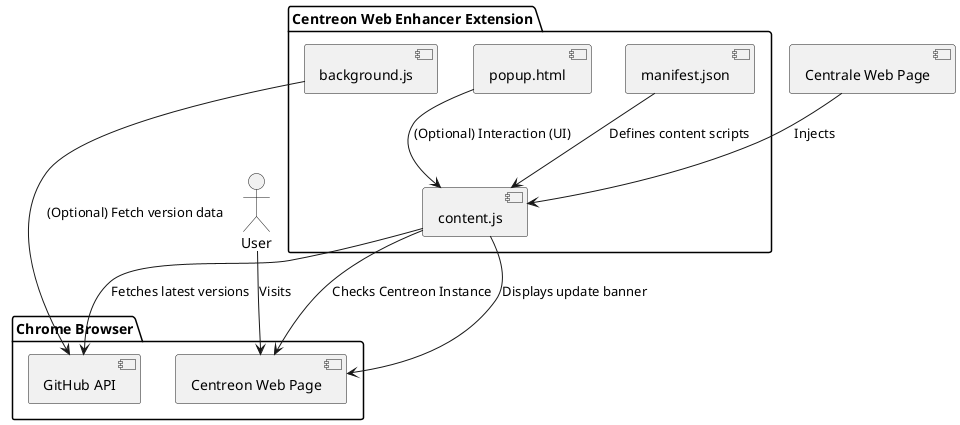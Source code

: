 @startuml centreon-extension
actor "User" as user
package "Chrome Browser" {
  [Centreon Web Page] 
  [GitHub API]
}

package "Centreon Web Enhancer Extension" {
  component "content.js" as content
  component "background.js" as background
  component "manifest.json" as manifest
  component "popup.html" as popup
}

user --> [Centreon Web Page] : Visits
[Centrale Web Page] --> content : Injects
content --> [Centreon Web Page] : Checks Centreon Instance
content --> [GitHub API] : Fetches latest versions
content --> [Centreon Web Page] : Displays update banner

background --> [GitHub API] : (Optional) Fetch version data
manifest --> content : Defines content scripts
popup --> content : (Optional) Interaction (UI)

@enduml
